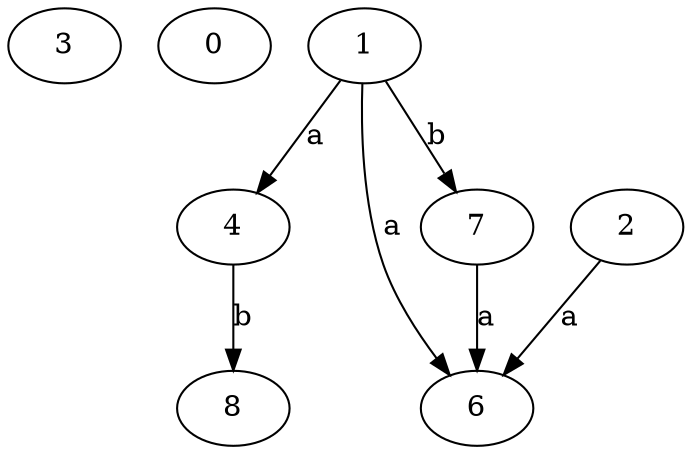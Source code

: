 strict digraph  {
3;
0;
1;
4;
6;
7;
8;
2;
1 -> 4  [label=a];
1 -> 6  [label=a];
1 -> 7  [label=b];
4 -> 8  [label=b];
7 -> 6  [label=a];
2 -> 6  [label=a];
}
